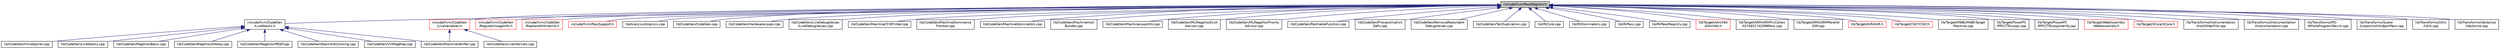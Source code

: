 digraph "include/llvm/PassRegistry.h"
{
 // LATEX_PDF_SIZE
  bgcolor="transparent";
  edge [fontname="Helvetica",fontsize="10",labelfontname="Helvetica",labelfontsize="10"];
  node [fontname="Helvetica",fontsize="10",shape=record];
  Node1 [label="include/llvm/PassRegistry.h",height=0.2,width=0.4,color="black", fillcolor="grey75", style="filled", fontcolor="black",tooltip=" "];
  Node1 -> Node2 [dir="back",color="midnightblue",fontsize="10",style="solid",fontname="Helvetica"];
  Node2 [label="include/llvm/CodeGen\l/LiveStacks.h",height=0.2,width=0.4,color="black",URL="$LiveStacks_8h.html",tooltip=" "];
  Node2 -> Node3 [dir="back",color="midnightblue",fontsize="10",style="solid",fontname="Helvetica"];
  Node3 [label="lib/CodeGen/InlineSpiller.cpp",height=0.2,width=0.4,color="black",URL="$InlineSpiller_8cpp.html",tooltip=" "];
  Node2 -> Node4 [dir="back",color="midnightblue",fontsize="10",style="solid",fontname="Helvetica"];
  Node4 [label="lib/CodeGen/LiveStacks.cpp",height=0.2,width=0.4,color="black",URL="$LiveStacks_8cpp.html",tooltip=" "];
  Node2 -> Node5 [dir="back",color="midnightblue",fontsize="10",style="solid",fontname="Helvetica"];
  Node5 [label="lib/CodeGen/MachineVerifier.cpp",height=0.2,width=0.4,color="black",URL="$MachineVerifier_8cpp.html",tooltip=" "];
  Node2 -> Node6 [dir="back",color="midnightblue",fontsize="10",style="solid",fontname="Helvetica"];
  Node6 [label="lib/CodeGen/RegAllocBasic.cpp",height=0.2,width=0.4,color="black",URL="$RegAllocBasic_8cpp.html",tooltip=" "];
  Node2 -> Node7 [dir="back",color="midnightblue",fontsize="10",style="solid",fontname="Helvetica"];
  Node7 [label="lib/CodeGen/RegAllocGreedy.cpp",height=0.2,width=0.4,color="black",URL="$RegAllocGreedy_8cpp.html",tooltip=" "];
  Node2 -> Node8 [dir="back",color="midnightblue",fontsize="10",style="solid",fontname="Helvetica"];
  Node8 [label="lib/CodeGen/RegAllocPBQP.cpp",height=0.2,width=0.4,color="black",URL="$RegAllocPBQP_8cpp.html",tooltip=" "];
  Node2 -> Node9 [dir="back",color="midnightblue",fontsize="10",style="solid",fontname="Helvetica"];
  Node9 [label="lib/CodeGen/StackSlotColoring.cpp",height=0.2,width=0.4,color="black",URL="$StackSlotColoring_8cpp.html",tooltip=" "];
  Node2 -> Node10 [dir="back",color="midnightblue",fontsize="10",style="solid",fontname="Helvetica"];
  Node10 [label="lib/CodeGen/VirtRegMap.cpp",height=0.2,width=0.4,color="black",URL="$VirtRegMap_8cpp.html",tooltip=" "];
  Node1 -> Node11 [dir="back",color="midnightblue",fontsize="10",style="solid",fontname="Helvetica"];
  Node11 [label="include/llvm/CodeGen\l/LiveVariables.h",height=0.2,width=0.4,color="red",URL="$LiveVariables_8h.html",tooltip=" "];
  Node11 -> Node12 [dir="back",color="midnightblue",fontsize="10",style="solid",fontname="Helvetica"];
  Node12 [label="lib/CodeGen/LiveIntervals.cpp",height=0.2,width=0.4,color="black",URL="$LiveIntervals_8cpp.html",tooltip=" "];
  Node11 -> Node5 [dir="back",color="midnightblue",fontsize="10",style="solid",fontname="Helvetica"];
  Node1 -> Node26 [dir="back",color="midnightblue",fontsize="10",style="solid",fontname="Helvetica"];
  Node26 [label="include/llvm/CodeGen\l/RegisterUsageInfo.h",height=0.2,width=0.4,color="red",URL="$RegisterUsageInfo_8h.html",tooltip=" "];
  Node1 -> Node30 [dir="back",color="midnightblue",fontsize="10",style="solid",fontname="Helvetica"];
  Node30 [label="include/llvm/CodeGen\l/ReplaceWithVeclib.h",height=0.2,width=0.4,color="red",URL="$ReplaceWithVeclib_8h.html",tooltip=" "];
  Node1 -> Node34 [dir="back",color="midnightblue",fontsize="10",style="solid",fontname="Helvetica"];
  Node34 [label="include/llvm/PassSupport.h",height=0.2,width=0.4,color="red",URL="$PassSupport_8h.html",tooltip=" "];
  Node1 -> Node1746 [dir="back",color="midnightblue",fontsize="10",style="solid",fontname="Helvetica"];
  Node1746 [label="lib/Analysis/Analysis.cpp",height=0.2,width=0.4,color="black",URL="$Analysis_2Analysis_8cpp.html",tooltip=" "];
  Node1 -> Node1747 [dir="back",color="midnightblue",fontsize="10",style="solid",fontname="Helvetica"];
  Node1747 [label="lib/CodeGen/CodeGen.cpp",height=0.2,width=0.4,color="black",URL="$CodeGen_8cpp.html",tooltip=" "];
  Node1 -> Node271 [dir="back",color="midnightblue",fontsize="10",style="solid",fontname="Helvetica"];
  Node271 [label="lib/CodeGen/HardwareLoops.cpp",height=0.2,width=0.4,color="black",URL="$HardwareLoops_8cpp.html",tooltip=" "];
  Node1 -> Node959 [dir="back",color="midnightblue",fontsize="10",style="solid",fontname="Helvetica"];
  Node959 [label="lib/CodeGen/LiveDebugValues\l/LiveDebugValues.cpp",height=0.2,width=0.4,color="black",URL="$LiveDebugValues_8cpp.html",tooltip=" "];
  Node1 -> Node299 [dir="back",color="midnightblue",fontsize="10",style="solid",fontname="Helvetica"];
  Node299 [label="lib/CodeGen/MachineCFGPrinter.cpp",height=0.2,width=0.4,color="black",URL="$MachineCFGPrinter_8cpp.html",tooltip=" "];
  Node1 -> Node464 [dir="back",color="midnightblue",fontsize="10",style="solid",fontname="Helvetica"];
  Node464 [label="lib/CodeGen/MachineDominance\lFrontier.cpp",height=0.2,width=0.4,color="black",URL="$MachineDominanceFrontier_8cpp.html",tooltip=" "];
  Node1 -> Node961 [dir="back",color="midnightblue",fontsize="10",style="solid",fontname="Helvetica"];
  Node961 [label="lib/CodeGen/MachineDominators.cpp",height=0.2,width=0.4,color="black",URL="$MachineDominators_8cpp.html",tooltip=" "];
  Node1 -> Node1097 [dir="back",color="midnightblue",fontsize="10",style="solid",fontname="Helvetica"];
  Node1097 [label="lib/CodeGen/MachineInstr\lBundle.cpp",height=0.2,width=0.4,color="black",URL="$MachineInstrBundle_8cpp.html",tooltip=" "];
  Node1 -> Node531 [dir="back",color="midnightblue",fontsize="10",style="solid",fontname="Helvetica"];
  Node531 [label="lib/CodeGen/MachineLoopInfo.cpp",height=0.2,width=0.4,color="black",URL="$MachineLoopInfo_8cpp.html",tooltip=" "];
  Node1 -> Node552 [dir="back",color="midnightblue",fontsize="10",style="solid",fontname="Helvetica"];
  Node552 [label="lib/CodeGen/MLRegallocEvict\lAdvisor.cpp",height=0.2,width=0.4,color="black",URL="$MLRegallocEvictAdvisor_8cpp.html",tooltip=" "];
  Node1 -> Node182 [dir="back",color="midnightblue",fontsize="10",style="solid",fontname="Helvetica"];
  Node182 [label="lib/CodeGen/MLRegallocPriority\lAdvisor.cpp",height=0.2,width=0.4,color="black",URL="$MLRegallocPriorityAdvisor_8cpp.html",tooltip=" "];
  Node1 -> Node1106 [dir="back",color="midnightblue",fontsize="10",style="solid",fontname="Helvetica"];
  Node1106 [label="lib/CodeGen/PatchableFunction.cpp",height=0.2,width=0.4,color="black",URL="$PatchableFunction_8cpp.html",tooltip=" "];
  Node1 -> Node184 [dir="back",color="midnightblue",fontsize="10",style="solid",fontname="Helvetica"];
  Node184 [label="lib/CodeGen/ProcessImplicit\lDefs.cpp",height=0.2,width=0.4,color="black",URL="$ProcessImplicitDefs_8cpp.html",tooltip=" "];
  Node1 -> Node1566 [dir="back",color="midnightblue",fontsize="10",style="solid",fontname="Helvetica"];
  Node1566 [label="lib/CodeGen/RemoveRedundant\lDebugValues.cpp",height=0.2,width=0.4,color="black",URL="$RemoveRedundantDebugValues_8cpp.html",tooltip=" "];
  Node1 -> Node542 [dir="back",color="midnightblue",fontsize="10",style="solid",fontname="Helvetica"];
  Node542 [label="lib/CodeGen/TailDuplication.cpp",height=0.2,width=0.4,color="black",URL="$TailDuplication_8cpp.html",tooltip=" "];
  Node1 -> Node1748 [dir="back",color="midnightblue",fontsize="10",style="solid",fontname="Helvetica"];
  Node1748 [label="lib/IR/Core.cpp",height=0.2,width=0.4,color="black",URL="$IR_2Core_8cpp.html",tooltip=" "];
  Node1 -> Node1643 [dir="back",color="midnightblue",fontsize="10",style="solid",fontname="Helvetica"];
  Node1643 [label="lib/IR/Dominators.cpp",height=0.2,width=0.4,color="black",URL="$Dominators_8cpp.html",tooltip=" "];
  Node1 -> Node1655 [dir="back",color="midnightblue",fontsize="10",style="solid",fontname="Helvetica"];
  Node1655 [label="lib/IR/Pass.cpp",height=0.2,width=0.4,color="black",URL="$Pass_8cpp.html",tooltip=" "];
  Node1 -> Node1673 [dir="back",color="midnightblue",fontsize="10",style="solid",fontname="Helvetica"];
  Node1673 [label="lib/IR/PassRegistry.cpp",height=0.2,width=0.4,color="black",URL="$PassRegistry_8cpp.html",tooltip=" "];
  Node1 -> Node1675 [dir="back",color="midnightblue",fontsize="10",style="solid",fontname="Helvetica"];
  Node1675 [label="lib/Target/AArch64\l/AArch64.h",height=0.2,width=0.4,color="red",URL="$AArch64_8h.html",tooltip=" "];
  Node1 -> Node718 [dir="back",color="midnightblue",fontsize="10",style="solid",fontname="Helvetica"];
  Node718 [label="lib/Target/ARM/ARMFixCortex\lA57AES1742098Pass.cpp",height=0.2,width=0.4,color="black",URL="$ARMFixCortexA57AES1742098Pass_8cpp.html",tooltip=" "];
  Node1 -> Node64 [dir="back",color="midnightblue",fontsize="10",style="solid",fontname="Helvetica"];
  Node64 [label="lib/Target/ARM/ARMParallel\lDSP.cpp",height=0.2,width=0.4,color="black",URL="$ARMParallelDSP_8cpp.html",tooltip=" "];
  Node1 -> Node1687 [dir="back",color="midnightblue",fontsize="10",style="solid",fontname="Helvetica"];
  Node1687 [label="lib/Target/AVR/AVR.h",height=0.2,width=0.4,color="red",URL="$AVR_8h.html",tooltip=" "];
  Node1 -> Node1749 [dir="back",color="midnightblue",fontsize="10",style="solid",fontname="Helvetica"];
  Node1749 [label="lib/Target/CSKY/CSKY.h",height=0.2,width=0.4,color="red",URL="$CSKY_8h.html",tooltip=" "];
  Node1 -> Node888 [dir="back",color="midnightblue",fontsize="10",style="solid",fontname="Helvetica"];
  Node888 [label="lib/Target/M68k/M68kTarget\lMachine.cpp",height=0.2,width=0.4,color="black",URL="$M68kTargetMachine_8cpp.html",tooltip=" "];
  Node1 -> Node577 [dir="back",color="midnightblue",fontsize="10",style="solid",fontname="Helvetica"];
  Node577 [label="lib/Target/PowerPC\l/PPCCTRLoops.cpp",height=0.2,width=0.4,color="black",URL="$PPCCTRLoops_8cpp.html",tooltip=" "];
  Node1 -> Node974 [dir="back",color="midnightblue",fontsize="10",style="solid",fontname="Helvetica"];
  Node974 [label="lib/Target/PowerPC\l/PPCCTRLoopsVerify.cpp",height=0.2,width=0.4,color="black",URL="$PPCCTRLoopsVerify_8cpp.html",tooltip=" "];
  Node1 -> Node1750 [dir="back",color="midnightblue",fontsize="10",style="solid",fontname="Helvetica"];
  Node1750 [label="lib/Target/WebAssembly\l/WebAssembly.h",height=0.2,width=0.4,color="red",URL="$WebAssembly_8h.html",tooltip=" "];
  Node1 -> Node1751 [dir="back",color="midnightblue",fontsize="10",style="solid",fontname="Helvetica"];
  Node1751 [label="lib/Target/XCore/XCore.h",height=0.2,width=0.4,color="red",URL="$XCore_8h.html",tooltip=" "];
  Node1 -> Node1717 [dir="back",color="midnightblue",fontsize="10",style="solid",fontname="Helvetica"];
  Node1717 [label="lib/Transforms/Instrumentation\l/InstrOrderFile.cpp",height=0.2,width=0.4,color="black",URL="$InstrOrderFile_8cpp.html",tooltip=" "];
  Node1 -> Node1754 [dir="back",color="midnightblue",fontsize="10",style="solid",fontname="Helvetica"];
  Node1754 [label="lib/Transforms/Instrumentation\l/Instrumentation.cpp",height=0.2,width=0.4,color="black",URL="$Instrumentation_8cpp.html",tooltip=" "];
  Node1 -> Node51 [dir="back",color="midnightblue",fontsize="10",style="solid",fontname="Helvetica"];
  Node51 [label="lib/Transforms/IPO\l/WholeProgramDevirt.cpp",height=0.2,width=0.4,color="black",URL="$WholeProgramDevirt_8cpp.html",tooltip=" "];
  Node1 -> Node281 [dir="back",color="midnightblue",fontsize="10",style="solid",fontname="Helvetica"];
  Node281 [label="lib/Transforms/Scalar\l/LoopUnrollAndJamPass.cpp",height=0.2,width=0.4,color="black",URL="$LoopUnrollAndJamPass_8cpp.html",tooltip=" "];
  Node1 -> Node1745 [dir="back",color="midnightblue",fontsize="10",style="solid",fontname="Helvetica"];
  Node1745 [label="lib/Transforms/Utils\l/Utils.cpp",height=0.2,width=0.4,color="black",URL="$Transforms_2Utils_2Utils_8cpp.html",tooltip=" "];
  Node1 -> Node1755 [dir="back",color="midnightblue",fontsize="10",style="solid",fontname="Helvetica"];
  Node1755 [label="lib/Transforms/Vectorize\l/Vectorize.cpp",height=0.2,width=0.4,color="black",URL="$Vectorize_8cpp.html",tooltip=" "];
}
